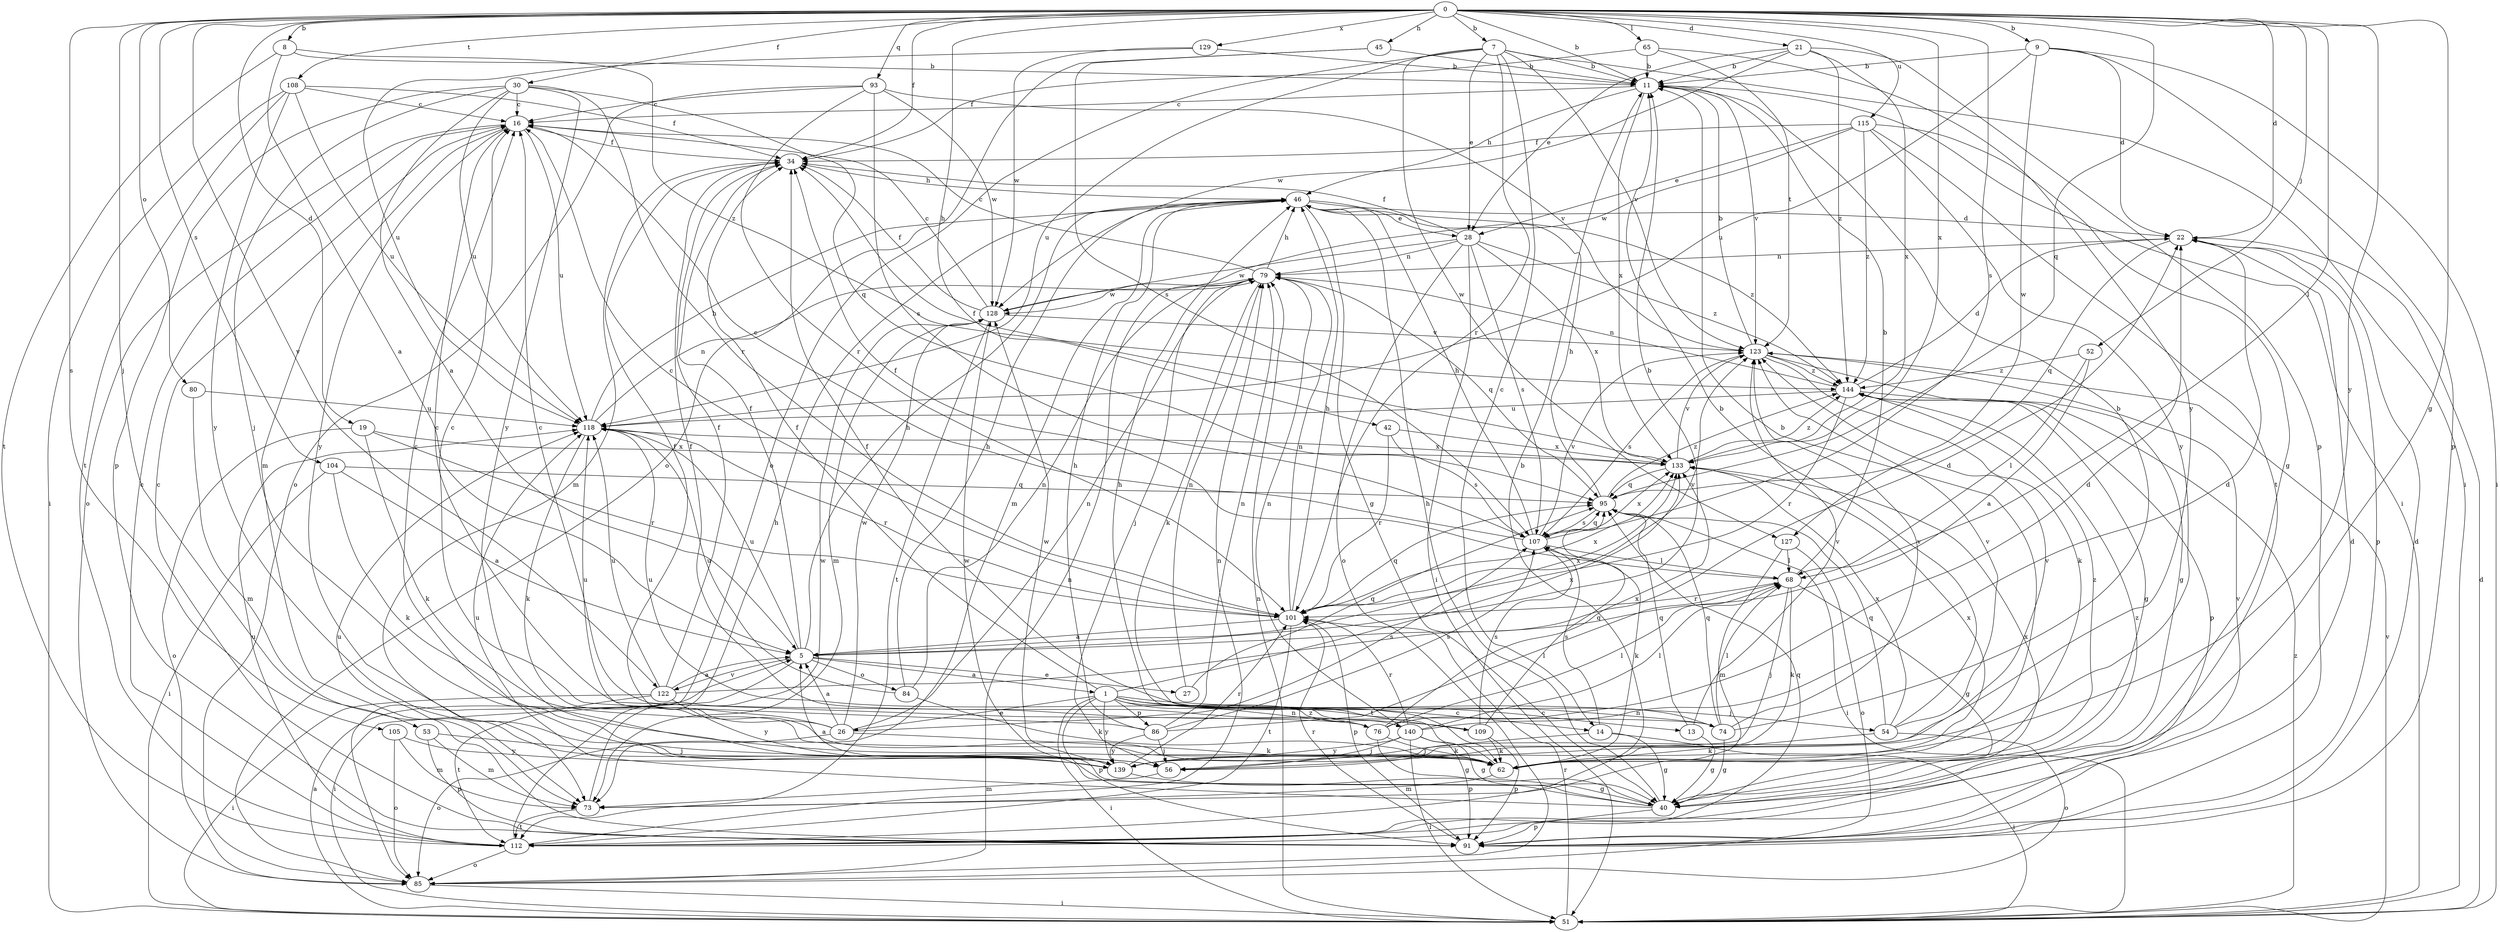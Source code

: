strict digraph  {
0;
1;
5;
7;
8;
9;
11;
13;
14;
16;
19;
21;
22;
26;
27;
28;
30;
34;
40;
42;
45;
46;
51;
52;
53;
54;
56;
62;
65;
68;
73;
74;
76;
79;
80;
84;
85;
86;
91;
93;
95;
101;
104;
105;
107;
108;
109;
112;
115;
118;
122;
123;
127;
128;
129;
133;
139;
140;
144;
0 -> 7  [label=b];
0 -> 8  [label=b];
0 -> 9  [label=b];
0 -> 11  [label=b];
0 -> 19  [label=d];
0 -> 21  [label=d];
0 -> 22  [label=d];
0 -> 30  [label=f];
0 -> 34  [label=f];
0 -> 40  [label=g];
0 -> 42  [label=h];
0 -> 45  [label=h];
0 -> 52  [label=j];
0 -> 53  [label=j];
0 -> 65  [label=l];
0 -> 68  [label=l];
0 -> 80  [label=o];
0 -> 93  [label=q];
0 -> 95  [label=q];
0 -> 104  [label=s];
0 -> 105  [label=s];
0 -> 107  [label=s];
0 -> 108  [label=t];
0 -> 115  [label=u];
0 -> 122  [label=v];
0 -> 129  [label=x];
0 -> 133  [label=x];
0 -> 139  [label=y];
1 -> 13  [label=c];
1 -> 14  [label=c];
1 -> 26  [label=e];
1 -> 34  [label=f];
1 -> 51  [label=i];
1 -> 54  [label=j];
1 -> 74  [label=n];
1 -> 76  [label=n];
1 -> 86  [label=p];
1 -> 91  [label=p];
1 -> 109  [label=t];
1 -> 133  [label=x];
1 -> 139  [label=y];
1 -> 140  [label=z];
5 -> 1  [label=a];
5 -> 11  [label=b];
5 -> 27  [label=e];
5 -> 34  [label=f];
5 -> 46  [label=h];
5 -> 51  [label=i];
5 -> 84  [label=o];
5 -> 118  [label=u];
5 -> 122  [label=v];
5 -> 133  [label=x];
7 -> 11  [label=b];
7 -> 14  [label=c];
7 -> 28  [label=e];
7 -> 51  [label=i];
7 -> 85  [label=o];
7 -> 101  [label=r];
7 -> 118  [label=u];
7 -> 123  [label=v];
7 -> 127  [label=w];
8 -> 5  [label=a];
8 -> 11  [label=b];
8 -> 112  [label=t];
8 -> 144  [label=z];
9 -> 11  [label=b];
9 -> 22  [label=d];
9 -> 51  [label=i];
9 -> 91  [label=p];
9 -> 118  [label=u];
9 -> 127  [label=w];
11 -> 16  [label=c];
11 -> 46  [label=h];
11 -> 51  [label=i];
11 -> 123  [label=v];
11 -> 133  [label=x];
13 -> 40  [label=g];
13 -> 95  [label=q];
13 -> 123  [label=v];
14 -> 40  [label=g];
14 -> 51  [label=i];
14 -> 56  [label=j];
14 -> 107  [label=s];
16 -> 34  [label=f];
16 -> 73  [label=m];
16 -> 85  [label=o];
16 -> 118  [label=u];
16 -> 139  [label=y];
19 -> 62  [label=k];
19 -> 85  [label=o];
19 -> 101  [label=r];
19 -> 133  [label=x];
21 -> 11  [label=b];
21 -> 28  [label=e];
21 -> 91  [label=p];
21 -> 128  [label=w];
21 -> 133  [label=x];
21 -> 144  [label=z];
22 -> 79  [label=n];
22 -> 91  [label=p];
22 -> 95  [label=q];
26 -> 5  [label=a];
26 -> 34  [label=f];
26 -> 62  [label=k];
26 -> 79  [label=n];
26 -> 85  [label=o];
26 -> 107  [label=s];
26 -> 118  [label=u];
26 -> 128  [label=w];
27 -> 79  [label=n];
27 -> 95  [label=q];
28 -> 34  [label=f];
28 -> 51  [label=i];
28 -> 79  [label=n];
28 -> 85  [label=o];
28 -> 107  [label=s];
28 -> 128  [label=w];
28 -> 133  [label=x];
28 -> 144  [label=z];
30 -> 5  [label=a];
30 -> 16  [label=c];
30 -> 56  [label=j];
30 -> 91  [label=p];
30 -> 95  [label=q];
30 -> 101  [label=r];
30 -> 118  [label=u];
30 -> 139  [label=y];
34 -> 46  [label=h];
34 -> 73  [label=m];
40 -> 5  [label=a];
40 -> 46  [label=h];
40 -> 91  [label=p];
40 -> 118  [label=u];
40 -> 128  [label=w];
40 -> 133  [label=x];
42 -> 101  [label=r];
42 -> 107  [label=s];
42 -> 133  [label=x];
45 -> 11  [label=b];
45 -> 85  [label=o];
45 -> 107  [label=s];
46 -> 22  [label=d];
46 -> 28  [label=e];
46 -> 40  [label=g];
46 -> 73  [label=m];
46 -> 144  [label=z];
51 -> 5  [label=a];
51 -> 22  [label=d];
51 -> 79  [label=n];
51 -> 101  [label=r];
51 -> 123  [label=v];
51 -> 144  [label=z];
52 -> 5  [label=a];
52 -> 68  [label=l];
52 -> 144  [label=z];
53 -> 56  [label=j];
53 -> 73  [label=m];
53 -> 91  [label=p];
54 -> 11  [label=b];
54 -> 62  [label=k];
54 -> 85  [label=o];
54 -> 95  [label=q];
54 -> 123  [label=v];
54 -> 133  [label=x];
56 -> 73  [label=m];
56 -> 123  [label=v];
62 -> 11  [label=b];
62 -> 46  [label=h];
62 -> 73  [label=m];
62 -> 133  [label=x];
62 -> 144  [label=z];
65 -> 11  [label=b];
65 -> 34  [label=f];
65 -> 139  [label=y];
65 -> 123  [label=t];
68 -> 11  [label=b];
68 -> 34  [label=f];
68 -> 40  [label=g];
68 -> 56  [label=j];
68 -> 62  [label=k];
68 -> 101  [label=r];
73 -> 112  [label=t];
73 -> 128  [label=w];
74 -> 11  [label=b];
74 -> 34  [label=f];
74 -> 40  [label=g];
74 -> 68  [label=l];
74 -> 95  [label=q];
74 -> 118  [label=u];
74 -> 123  [label=v];
76 -> 16  [label=c];
76 -> 22  [label=d];
76 -> 34  [label=f];
76 -> 40  [label=g];
76 -> 62  [label=k];
76 -> 68  [label=l];
76 -> 133  [label=x];
79 -> 16  [label=c];
79 -> 46  [label=h];
79 -> 56  [label=j];
79 -> 62  [label=k];
79 -> 95  [label=q];
79 -> 128  [label=w];
80 -> 73  [label=m];
80 -> 118  [label=u];
84 -> 46  [label=h];
84 -> 62  [label=k];
84 -> 79  [label=n];
84 -> 118  [label=u];
85 -> 51  [label=i];
85 -> 79  [label=n];
86 -> 16  [label=c];
86 -> 46  [label=h];
86 -> 56  [label=j];
86 -> 68  [label=l];
86 -> 79  [label=n];
86 -> 107  [label=s];
86 -> 139  [label=y];
91 -> 16  [label=c];
91 -> 22  [label=d];
91 -> 101  [label=r];
91 -> 118  [label=u];
91 -> 123  [label=v];
93 -> 16  [label=c];
93 -> 85  [label=o];
93 -> 101  [label=r];
93 -> 107  [label=s];
93 -> 123  [label=v];
93 -> 128  [label=w];
95 -> 46  [label=h];
95 -> 51  [label=i];
95 -> 107  [label=s];
95 -> 144  [label=z];
101 -> 5  [label=a];
101 -> 16  [label=c];
101 -> 46  [label=h];
101 -> 79  [label=n];
101 -> 91  [label=p];
101 -> 95  [label=q];
101 -> 112  [label=t];
101 -> 123  [label=v];
101 -> 133  [label=x];
104 -> 5  [label=a];
104 -> 51  [label=i];
104 -> 62  [label=k];
104 -> 95  [label=q];
105 -> 73  [label=m];
105 -> 85  [label=o];
105 -> 139  [label=y];
107 -> 16  [label=c];
107 -> 46  [label=h];
107 -> 62  [label=k];
107 -> 68  [label=l];
107 -> 95  [label=q];
107 -> 123  [label=v];
107 -> 133  [label=x];
108 -> 16  [label=c];
108 -> 34  [label=f];
108 -> 51  [label=i];
108 -> 112  [label=t];
108 -> 118  [label=u];
108 -> 139  [label=y];
109 -> 16  [label=c];
109 -> 62  [label=k];
109 -> 91  [label=p];
109 -> 95  [label=q];
109 -> 107  [label=s];
112 -> 11  [label=b];
112 -> 16  [label=c];
112 -> 22  [label=d];
112 -> 46  [label=h];
112 -> 79  [label=n];
112 -> 85  [label=o];
112 -> 95  [label=q];
112 -> 118  [label=u];
112 -> 144  [label=z];
115 -> 28  [label=e];
115 -> 34  [label=f];
115 -> 40  [label=g];
115 -> 112  [label=t];
115 -> 128  [label=w];
115 -> 139  [label=y];
115 -> 144  [label=z];
118 -> 46  [label=h];
118 -> 62  [label=k];
118 -> 79  [label=n];
118 -> 101  [label=r];
118 -> 133  [label=x];
122 -> 5  [label=a];
122 -> 22  [label=d];
122 -> 34  [label=f];
122 -> 51  [label=i];
122 -> 112  [label=t];
122 -> 118  [label=u];
122 -> 139  [label=y];
123 -> 11  [label=b];
123 -> 40  [label=g];
123 -> 62  [label=k];
123 -> 107  [label=s];
123 -> 144  [label=z];
127 -> 68  [label=l];
127 -> 73  [label=m];
127 -> 85  [label=o];
128 -> 16  [label=c];
128 -> 34  [label=f];
128 -> 73  [label=m];
128 -> 112  [label=t];
128 -> 123  [label=v];
129 -> 11  [label=b];
129 -> 118  [label=u];
129 -> 128  [label=w];
133 -> 34  [label=f];
133 -> 95  [label=q];
133 -> 123  [label=v];
133 -> 144  [label=z];
139 -> 16  [label=c];
139 -> 40  [label=g];
139 -> 101  [label=r];
139 -> 128  [label=w];
140 -> 22  [label=d];
140 -> 40  [label=g];
140 -> 51  [label=i];
140 -> 56  [label=j];
140 -> 68  [label=l];
140 -> 79  [label=n];
140 -> 91  [label=p];
140 -> 101  [label=r];
140 -> 139  [label=y];
144 -> 22  [label=d];
144 -> 40  [label=g];
144 -> 79  [label=n];
144 -> 91  [label=p];
144 -> 101  [label=r];
144 -> 118  [label=u];
}
